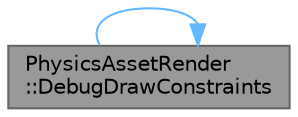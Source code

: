 digraph "PhysicsAssetRender::DebugDrawConstraints"
{
 // INTERACTIVE_SVG=YES
 // LATEX_PDF_SIZE
  bgcolor="transparent";
  edge [fontname=Helvetica,fontsize=10,labelfontname=Helvetica,labelfontsize=10];
  node [fontname=Helvetica,fontsize=10,shape=box,height=0.2,width=0.4];
  rankdir="LR";
  Node1 [id="Node000001",label="PhysicsAssetRender\l::DebugDrawConstraints",height=0.2,width=0.4,color="gray40", fillcolor="grey60", style="filled", fontcolor="black",tooltip="Debug draw Physics Asset constraints using the supplied custom callbacks."];
  Node1 -> Node1 [id="edge1_Node000001_Node000001",color="steelblue1",style="solid",tooltip=" "];
}
